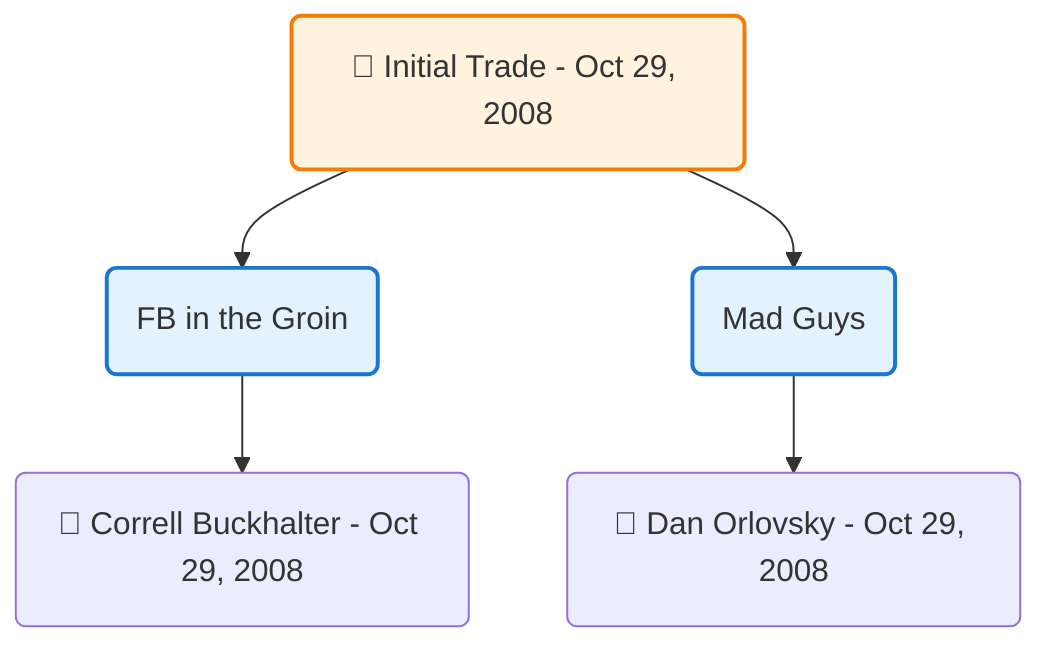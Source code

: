 flowchart TD

    TRADE_MAIN("🔄 Initial Trade - Oct 29, 2008")
    TEAM_1("FB in the Groin")
    TEAM_2("Mad Guys")
    NODE_6edebbc9-2034-458d-952e-9d7a5a4108a9("🔄 Correll Buckhalter - Oct 29, 2008")
    NODE_d8f05bbe-ab00-4ca8-b700-ea22234e06e9("🔄 Dan Orlovsky - Oct 29, 2008")

    TRADE_MAIN --> TEAM_1
    TRADE_MAIN --> TEAM_2
    TEAM_1 --> NODE_6edebbc9-2034-458d-952e-9d7a5a4108a9
    TEAM_2 --> NODE_d8f05bbe-ab00-4ca8-b700-ea22234e06e9

    %% Node styling
    classDef teamNode fill:#e3f2fd,stroke:#1976d2,stroke-width:2px
    classDef tradeNode fill:#fff3e0,stroke:#f57c00,stroke-width:2px
    classDef playerNode fill:#f3e5f5,stroke:#7b1fa2,stroke-width:1px
    classDef nonRootPlayerNode fill:#f5f5f5,stroke:#757575,stroke-width:1px
    classDef endNode fill:#ffebee,stroke:#c62828,stroke-width:2px
    classDef waiverNode fill:#e8f5e8,stroke:#388e3c,stroke-width:2px
    classDef championshipNode fill:#fff9c4,stroke:#f57f17,stroke-width:3px

    class TEAM_1,TEAM_2 teamNode
    class TRADE_MAIN tradeNode